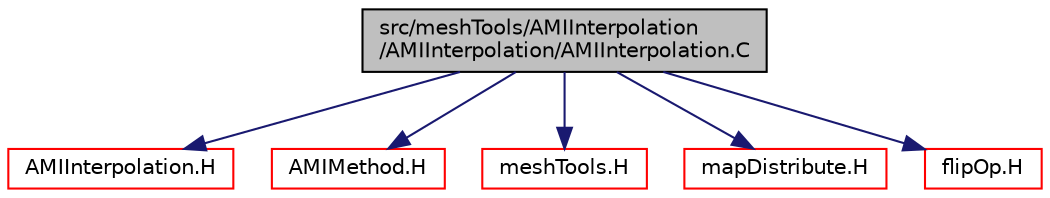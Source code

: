 digraph "src/meshTools/AMIInterpolation/AMIInterpolation/AMIInterpolation.C"
{
  bgcolor="transparent";
  edge [fontname="Helvetica",fontsize="10",labelfontname="Helvetica",labelfontsize="10"];
  node [fontname="Helvetica",fontsize="10",shape=record];
  Node1 [label="src/meshTools/AMIInterpolation\l/AMIInterpolation/AMIInterpolation.C",height=0.2,width=0.4,color="black", fillcolor="grey75", style="filled", fontcolor="black"];
  Node1 -> Node2 [color="midnightblue",fontsize="10",style="solid",fontname="Helvetica"];
  Node2 [label="AMIInterpolation.H",height=0.2,width=0.4,color="red",URL="$a07464.html"];
  Node1 -> Node3 [color="midnightblue",fontsize="10",style="solid",fontname="Helvetica"];
  Node3 [label="AMIMethod.H",height=0.2,width=0.4,color="red",URL="$a07469.html"];
  Node1 -> Node4 [color="midnightblue",fontsize="10",style="solid",fontname="Helvetica"];
  Node4 [label="meshTools.H",height=0.2,width=0.4,color="red",URL="$a07606.html"];
  Node1 -> Node5 [color="midnightblue",fontsize="10",style="solid",fontname="Helvetica"];
  Node5 [label="mapDistribute.H",height=0.2,width=0.4,color="red",URL="$a08930.html"];
  Node1 -> Node6 [color="midnightblue",fontsize="10",style="solid",fontname="Helvetica"];
  Node6 [label="flipOp.H",height=0.2,width=0.4,color="red",URL="$a09226.html"];
}

